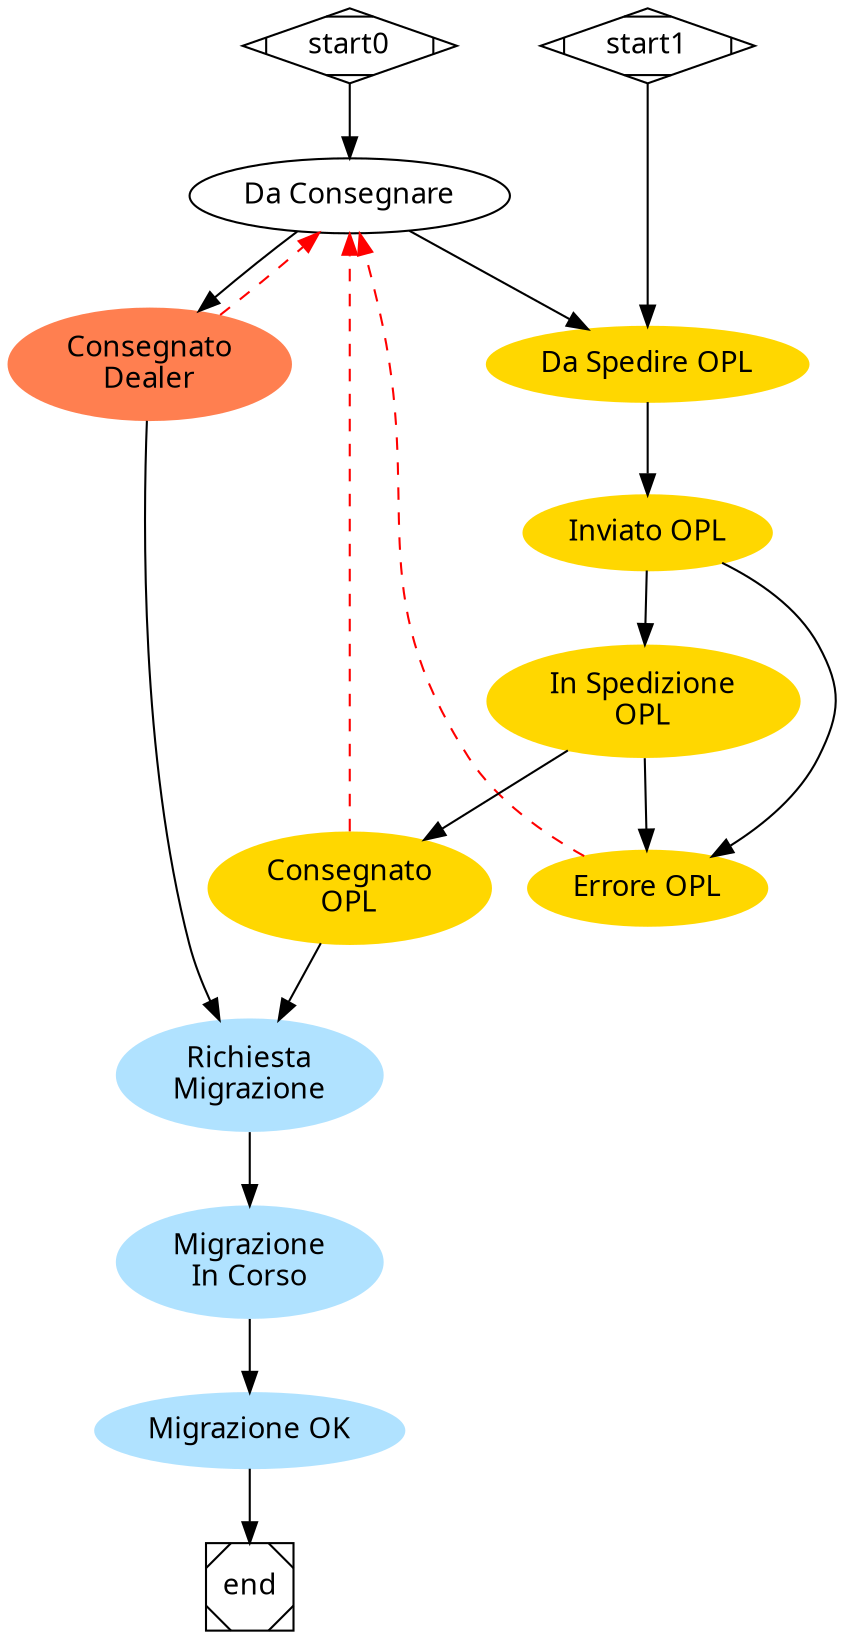 digraph G {


  node [fontname = "Helvetica-Outline" ];

  start0 [shape=Mdiamond];
  start1 [shape=Mdiamond];
  end [shape=Msquare];

  init [label="Da Consegnare"];

  node [
		style = filled;
		color = gold1 ];

  da_sped [label="Da Spedire OPL"];
  inv_opl [label="Inviato OPL"];
  err_opl [label="Errore OPL"];
  sped_opl [label="In Spedizione\nOPL"];
  cons_opl [label="Consegnato\nOPL"];

  node [
		style = filled;
		color = coral ];

  cons_dealer [label="Consegnato\nDealer"];


  node [
		style = filled;
		color = lightskyblue1 ];

  rich_migr [label="Richiesta\nMigrazione"];
  migr_in_corso [label="Migrazione\nIn Corso"];
  migr_ok [label="Migrazione OK"];

  {rank=same; start0 start1;}

  start0 -> init;
  start1 -> da_sped;

  init -> {da_sped cons_dealer};

  da_sped -> inv_opl;
  inv_opl -> {sped_opl err_opl};
  sped_opl -> {cons_opl err_opl};
  cons_opl -> rich_migr;
  cons_dealer -> rich_migr;

  rich_migr -> migr_in_corso;
  migr_in_corso -> migr_ok;
  migr_ok -> end;


edge[style=dashed, color=red]

  err_opl -> init;
  cons_opl -> init;
  cons_dealer -> init;


}
